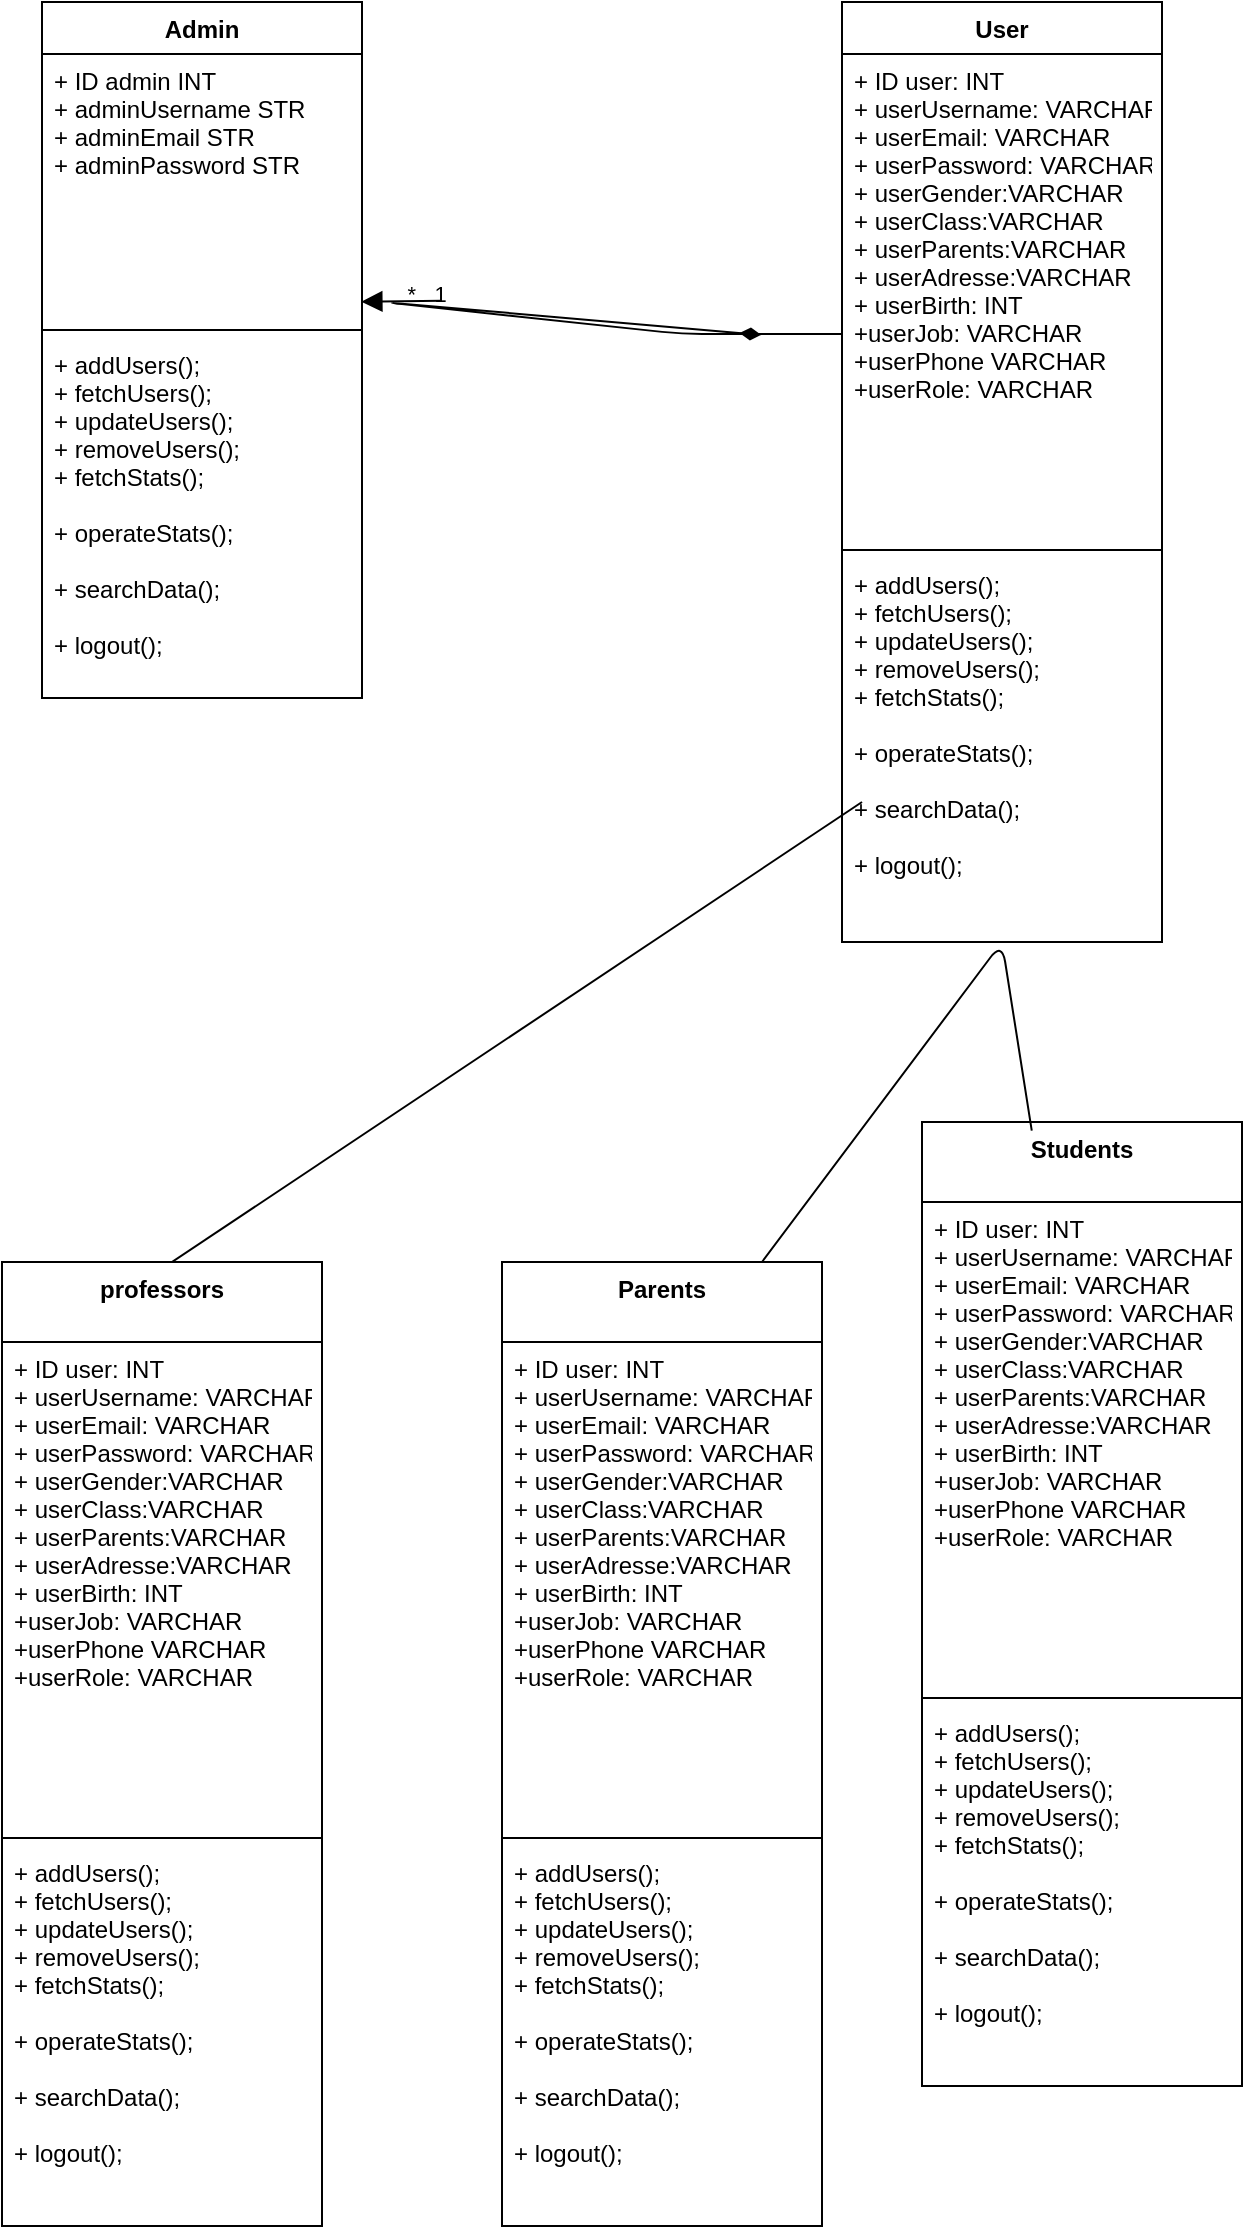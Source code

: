 <mxfile>
    <diagram id="8nsOS5Pobd4VxMb3ovLx" name="Page-1">
        <mxGraphModel dx="806" dy="629" grid="1" gridSize="10" guides="1" tooltips="1" connect="1" arrows="1" fold="1" page="1" pageScale="1" pageWidth="827" pageHeight="1169" math="0" shadow="0">
            <root>
                <mxCell id="0"/>
                <mxCell id="1" parent="0"/>
                <mxCell id="11" value="User" style="swimlane;fontStyle=1;align=center;verticalAlign=top;childLayout=stackLayout;horizontal=1;startSize=26;horizontalStack=0;resizeParent=1;resizeParentMax=0;resizeLast=0;collapsible=1;marginBottom=0;" parent="1" vertex="1">
                    <mxGeometry x="440" y="80" width="160" height="470" as="geometry"/>
                </mxCell>
                <mxCell id="12" value="+ ID user: INT&#10;+ userUsername: VARCHAR&#10;+ userEmail: VARCHAR&#10;+ userPassword: VARCHAR&#10;+ userGender:VARCHAR&#10;+ userClass:VARCHAR&#10;+ userParents:VARCHAR&#10;+ userAdresse:VARCHAR&#10;+ userBirth: INT&#10;+userJob: VARCHAR&#10;+userPhone VARCHAR&#10;+userRole: VARCHAR&#10;&#10;&#10;&#10;" style="text;strokeColor=none;fillColor=none;align=left;verticalAlign=top;spacingLeft=4;spacingRight=4;overflow=hidden;rotatable=0;points=[[0,0.5],[1,0.5]];portConstraint=eastwest;" parent="11" vertex="1">
                    <mxGeometry y="26" width="160" height="244" as="geometry"/>
                </mxCell>
                <mxCell id="13" value="" style="line;strokeWidth=1;fillColor=none;align=left;verticalAlign=middle;spacingTop=-1;spacingLeft=3;spacingRight=3;rotatable=0;labelPosition=right;points=[];portConstraint=eastwest;" parent="11" vertex="1">
                    <mxGeometry y="270" width="160" height="8" as="geometry"/>
                </mxCell>
                <mxCell id="14" value="+ addUsers();&#10;+ fetchUsers();&#10;+ updateUsers();&#10;+ removeUsers();&#10;+ fetchStats();&#10;&#10;+ operateStats();&#10;&#10;+ searchData();&#10;&#10;+ logout();&#10;" style="text;strokeColor=none;fillColor=none;align=left;verticalAlign=top;spacingLeft=4;spacingRight=4;overflow=hidden;rotatable=0;points=[[0,0.5],[1,0.5]];portConstraint=eastwest;" parent="11" vertex="1">
                    <mxGeometry y="278" width="160" height="192" as="geometry"/>
                </mxCell>
                <mxCell id="15" value="Admin" style="swimlane;fontStyle=1;align=center;verticalAlign=top;childLayout=stackLayout;horizontal=1;startSize=26;horizontalStack=0;resizeParent=1;resizeParentMax=0;resizeLast=0;collapsible=1;marginBottom=0;" parent="1" vertex="1">
                    <mxGeometry x="40" y="80" width="160" height="348" as="geometry"/>
                </mxCell>
                <mxCell id="16" value="+ ID admin INT&#10;+ adminUsername STR&#10;+ adminEmail STR&#10;+ adminPassword STR&#10;&#10;" style="text;strokeColor=none;fillColor=none;align=left;verticalAlign=top;spacingLeft=4;spacingRight=4;overflow=hidden;rotatable=0;points=[[0,0.5],[1,0.5]];portConstraint=eastwest;" parent="15" vertex="1">
                    <mxGeometry y="26" width="160" height="134" as="geometry"/>
                </mxCell>
                <mxCell id="17" value="" style="line;strokeWidth=1;fillColor=none;align=left;verticalAlign=middle;spacingTop=-1;spacingLeft=3;spacingRight=3;rotatable=0;labelPosition=right;points=[];portConstraint=eastwest;" parent="15" vertex="1">
                    <mxGeometry y="160" width="160" height="8" as="geometry"/>
                </mxCell>
                <mxCell id="18" value="+ addUsers();&#10;+ fetchUsers();&#10;+ updateUsers();&#10;+ removeUsers();&#10;+ fetchStats();&#10;&#10;+ operateStats();&#10;&#10;+ searchData();&#10;&#10;+ logout();&#10;" style="text;strokeColor=none;fillColor=none;align=left;verticalAlign=top;spacingLeft=4;spacingRight=4;overflow=hidden;rotatable=0;points=[[0,0.5],[1,0.5]];portConstraint=eastwest;" parent="15" vertex="1">
                    <mxGeometry y="168" width="160" height="180" as="geometry"/>
                </mxCell>
                <mxCell id="23" value="" style="endArrow=block;startArrow=none;endFill=1;startFill=0;endSize=8;html=1;labelBackgroundColor=none;exitX=0;exitY=0.519;exitDx=0;exitDy=0;entryX=0.998;entryY=0.924;entryDx=0;entryDy=0;entryPerimeter=0;exitPerimeter=0;" parent="1" target="16" edge="1">
                    <mxGeometry width="160" relative="1" as="geometry">
                        <mxPoint x="240" y="229.37" as="sourcePoint"/>
                        <mxPoint x="690" y="290" as="targetPoint"/>
                    </mxGeometry>
                </mxCell>
                <mxCell id="24" value="&amp;nbsp; *&amp;nbsp; &amp;nbsp;1" style="endArrow=diamondThin;startArrow=none;endFill=1;startFill=0;endSize=8;html=1;labelBackgroundColor=none;exitX=0;exitY=0.519;exitDx=0;exitDy=0;entryX=0.998;entryY=0.924;entryDx=0;entryDy=0;entryPerimeter=0;exitPerimeter=0;" parent="1" edge="1">
                    <mxGeometry x="0.008" y="-6" width="160" relative="1" as="geometry">
                        <mxPoint x="440" y="246" as="sourcePoint"/>
                        <mxPoint x="399.68" y="246.446" as="targetPoint"/>
                        <Array as="points">
                            <mxPoint x="429.68" y="246"/>
                            <mxPoint x="419.68" y="246"/>
                            <mxPoint x="360" y="246"/>
                            <mxPoint x="210" y="230"/>
                        </Array>
                        <mxPoint as="offset"/>
                    </mxGeometry>
                </mxCell>
                <mxCell id="25" value="Students" style="swimlane;fontStyle=1;align=center;verticalAlign=top;childLayout=stackLayout;horizontal=1;startSize=40;horizontalStack=0;resizeParent=1;resizeParentMax=0;resizeLast=0;collapsible=1;marginBottom=0;" vertex="1" parent="1">
                    <mxGeometry x="480" y="640" width="160" height="482" as="geometry"/>
                </mxCell>
                <mxCell id="26" value="+ ID user: INT&#10;+ userUsername: VARCHAR&#10;+ userEmail: VARCHAR&#10;+ userPassword: VARCHAR&#10;+ userGender:VARCHAR&#10;+ userClass:VARCHAR&#10;+ userParents:VARCHAR&#10;+ userAdresse:VARCHAR&#10;+ userBirth: INT&#10;+userJob: VARCHAR&#10;+userPhone VARCHAR&#10;+userRole: VARCHAR&#10;&#10;&#10;&#10;" style="text;strokeColor=none;fillColor=none;align=left;verticalAlign=top;spacingLeft=4;spacingRight=4;overflow=hidden;rotatable=0;points=[[0,0.5],[1,0.5]];portConstraint=eastwest;" vertex="1" parent="25">
                    <mxGeometry y="40" width="160" height="244" as="geometry"/>
                </mxCell>
                <mxCell id="27" value="" style="line;strokeWidth=1;fillColor=none;align=left;verticalAlign=middle;spacingTop=-1;spacingLeft=3;spacingRight=3;rotatable=0;labelPosition=right;points=[];portConstraint=eastwest;" vertex="1" parent="25">
                    <mxGeometry y="284" width="160" height="8" as="geometry"/>
                </mxCell>
                <mxCell id="28" value="+ addUsers();&#10;+ fetchUsers();&#10;+ updateUsers();&#10;+ removeUsers();&#10;+ fetchStats();&#10;&#10;+ operateStats();&#10;&#10;+ searchData();&#10;&#10;+ logout();&#10;" style="text;strokeColor=none;fillColor=none;align=left;verticalAlign=top;spacingLeft=4;spacingRight=4;overflow=hidden;rotatable=0;points=[[0,0.5],[1,0.5]];portConstraint=eastwest;" vertex="1" parent="25">
                    <mxGeometry y="292" width="160" height="190" as="geometry"/>
                </mxCell>
                <mxCell id="29" value="" style="endArrow=none;html=1;entryX=0.343;entryY=0.009;entryDx=0;entryDy=0;entryPerimeter=0;" edge="1" parent="1" target="25">
                    <mxGeometry width="50" height="50" relative="1" as="geometry">
                        <mxPoint x="400" y="710" as="sourcePoint"/>
                        <mxPoint x="450" y="660" as="targetPoint"/>
                        <Array as="points">
                            <mxPoint x="520" y="550"/>
                        </Array>
                    </mxGeometry>
                </mxCell>
                <mxCell id="30" value="Parents" style="swimlane;fontStyle=1;align=center;verticalAlign=top;childLayout=stackLayout;horizontal=1;startSize=40;horizontalStack=0;resizeParent=1;resizeParentMax=0;resizeLast=0;collapsible=1;marginBottom=0;" vertex="1" parent="1">
                    <mxGeometry x="270" y="710" width="160" height="482" as="geometry"/>
                </mxCell>
                <mxCell id="31" value="+ ID user: INT&#10;+ userUsername: VARCHAR&#10;+ userEmail: VARCHAR&#10;+ userPassword: VARCHAR&#10;+ userGender:VARCHAR&#10;+ userClass:VARCHAR&#10;+ userParents:VARCHAR&#10;+ userAdresse:VARCHAR&#10;+ userBirth: INT&#10;+userJob: VARCHAR&#10;+userPhone VARCHAR&#10;+userRole: VARCHAR&#10;&#10;&#10;&#10;" style="text;strokeColor=none;fillColor=none;align=left;verticalAlign=top;spacingLeft=4;spacingRight=4;overflow=hidden;rotatable=0;points=[[0,0.5],[1,0.5]];portConstraint=eastwest;" vertex="1" parent="30">
                    <mxGeometry y="40" width="160" height="244" as="geometry"/>
                </mxCell>
                <mxCell id="32" value="" style="line;strokeWidth=1;fillColor=none;align=left;verticalAlign=middle;spacingTop=-1;spacingLeft=3;spacingRight=3;rotatable=0;labelPosition=right;points=[];portConstraint=eastwest;" vertex="1" parent="30">
                    <mxGeometry y="284" width="160" height="8" as="geometry"/>
                </mxCell>
                <mxCell id="33" value="+ addUsers();&#10;+ fetchUsers();&#10;+ updateUsers();&#10;+ removeUsers();&#10;+ fetchStats();&#10;&#10;+ operateStats();&#10;&#10;+ searchData();&#10;&#10;+ logout();&#10;" style="text;strokeColor=none;fillColor=none;align=left;verticalAlign=top;spacingLeft=4;spacingRight=4;overflow=hidden;rotatable=0;points=[[0,0.5],[1,0.5]];portConstraint=eastwest;" vertex="1" parent="30">
                    <mxGeometry y="292" width="160" height="190" as="geometry"/>
                </mxCell>
                <mxCell id="35" value="" style="endArrow=none;html=1;" edge="1" parent="1">
                    <mxGeometry width="50" height="50" relative="1" as="geometry">
                        <mxPoint x="90" y="720" as="sourcePoint"/>
                        <mxPoint x="450" y="480" as="targetPoint"/>
                    </mxGeometry>
                </mxCell>
                <mxCell id="36" value="professors" style="swimlane;fontStyle=1;align=center;verticalAlign=top;childLayout=stackLayout;horizontal=1;startSize=40;horizontalStack=0;resizeParent=1;resizeParentMax=0;resizeLast=0;collapsible=1;marginBottom=0;" vertex="1" parent="1">
                    <mxGeometry x="20" y="710" width="160" height="482" as="geometry"/>
                </mxCell>
                <mxCell id="37" value="+ ID user: INT&#10;+ userUsername: VARCHAR&#10;+ userEmail: VARCHAR&#10;+ userPassword: VARCHAR&#10;+ userGender:VARCHAR&#10;+ userClass:VARCHAR&#10;+ userParents:VARCHAR&#10;+ userAdresse:VARCHAR&#10;+ userBirth: INT&#10;+userJob: VARCHAR&#10;+userPhone VARCHAR&#10;+userRole: VARCHAR&#10;&#10;&#10;&#10;" style="text;strokeColor=none;fillColor=none;align=left;verticalAlign=top;spacingLeft=4;spacingRight=4;overflow=hidden;rotatable=0;points=[[0,0.5],[1,0.5]];portConstraint=eastwest;" vertex="1" parent="36">
                    <mxGeometry y="40" width="160" height="244" as="geometry"/>
                </mxCell>
                <mxCell id="38" value="" style="line;strokeWidth=1;fillColor=none;align=left;verticalAlign=middle;spacingTop=-1;spacingLeft=3;spacingRight=3;rotatable=0;labelPosition=right;points=[];portConstraint=eastwest;" vertex="1" parent="36">
                    <mxGeometry y="284" width="160" height="8" as="geometry"/>
                </mxCell>
                <mxCell id="39" value="+ addUsers();&#10;+ fetchUsers();&#10;+ updateUsers();&#10;+ removeUsers();&#10;+ fetchStats();&#10;&#10;+ operateStats();&#10;&#10;+ searchData();&#10;&#10;+ logout();&#10;" style="text;strokeColor=none;fillColor=none;align=left;verticalAlign=top;spacingLeft=4;spacingRight=4;overflow=hidden;rotatable=0;points=[[0,0.5],[1,0.5]];portConstraint=eastwest;" vertex="1" parent="36">
                    <mxGeometry y="292" width="160" height="190" as="geometry"/>
                </mxCell>
            </root>
        </mxGraphModel>
    </diagram>
</mxfile>